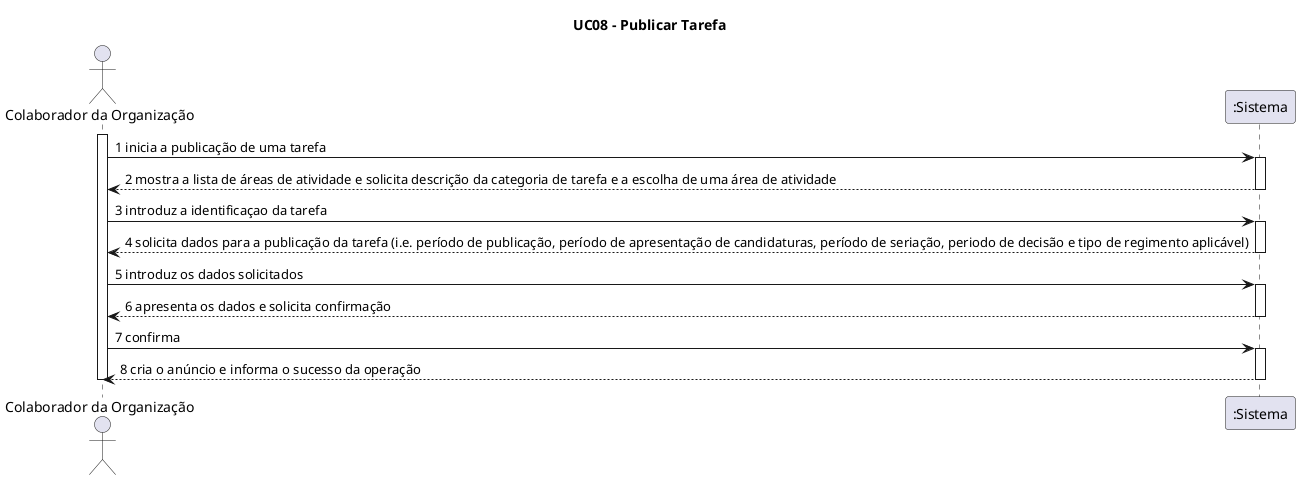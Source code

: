 @startuml

title UC08 - Publicar Tarefa

actor "Colaborador da Organização"
activate "Colaborador da Organização"

"Colaborador da Organização" -> ":Sistema" : 1 inicia a publicação de uma tarefa
activate ":Sistema"

":Sistema" --> "Colaborador da Organização": 2 mostra a lista de áreas de atividade e solicita descrição da categoria de tarefa e a escolha de uma área de atividade
deactivate ":Sistema"

"Colaborador da Organização" -> ":Sistema": 3 introduz a identificaçao da tarefa
activate ":Sistema"

":Sistema" --> "Colaborador da Organização": 4 solicita dados para a publicação da tarefa (i.e. período de publicação, período de apresentação de candidaturas, período de seriação, periodo de decisão e tipo de regimento aplicável)
deactivate ":Sistema"

"Colaborador da Organização" -> ":Sistema": 5 introduz os dados solicitados
activate ":Sistema"

":Sistema" --> "Colaborador da Organização": 6 apresenta os dados e solicita confirmação
deactivate ":Sistema"

"Colaborador da Organização" -> ":Sistema": 7 confirma
activate ":Sistema"

":Sistema" --> "Colaborador da Organização": 8 cria o anúncio e informa o sucesso da operação
deactivate ":Sistema"

deactivate "Colaborador da Organização"

@enduml